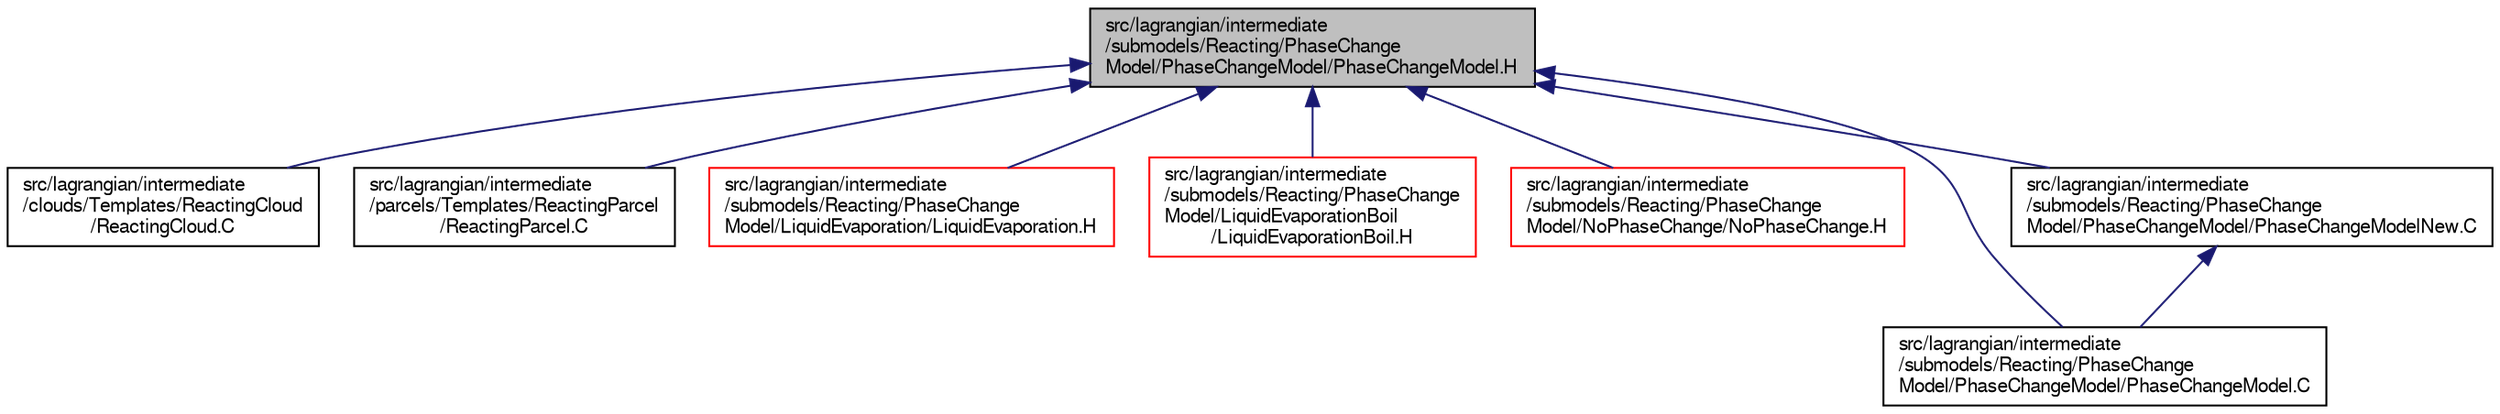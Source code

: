 digraph "src/lagrangian/intermediate/submodels/Reacting/PhaseChangeModel/PhaseChangeModel/PhaseChangeModel.H"
{
  bgcolor="transparent";
  edge [fontname="FreeSans",fontsize="10",labelfontname="FreeSans",labelfontsize="10"];
  node [fontname="FreeSans",fontsize="10",shape=record];
  Node87 [label="src/lagrangian/intermediate\l/submodels/Reacting/PhaseChange\lModel/PhaseChangeModel/PhaseChangeModel.H",height=0.2,width=0.4,color="black", fillcolor="grey75", style="filled", fontcolor="black"];
  Node87 -> Node88 [dir="back",color="midnightblue",fontsize="10",style="solid",fontname="FreeSans"];
  Node88 [label="src/lagrangian/intermediate\l/clouds/Templates/ReactingCloud\l/ReactingCloud.C",height=0.2,width=0.4,color="black",URL="$a05216.html"];
  Node87 -> Node89 [dir="back",color="midnightblue",fontsize="10",style="solid",fontname="FreeSans"];
  Node89 [label="src/lagrangian/intermediate\l/parcels/Templates/ReactingParcel\l/ReactingParcel.C",height=0.2,width=0.4,color="black",URL="$a05480.html"];
  Node87 -> Node90 [dir="back",color="midnightblue",fontsize="10",style="solid",fontname="FreeSans"];
  Node90 [label="src/lagrangian/intermediate\l/submodels/Reacting/PhaseChange\lModel/LiquidEvaporation/LiquidEvaporation.H",height=0.2,width=0.4,color="red",URL="$a06218.html"];
  Node87 -> Node96 [dir="back",color="midnightblue",fontsize="10",style="solid",fontname="FreeSans"];
  Node96 [label="src/lagrangian/intermediate\l/submodels/Reacting/PhaseChange\lModel/LiquidEvaporationBoil\l/LiquidEvaporationBoil.H",height=0.2,width=0.4,color="red",URL="$a06224.html"];
  Node87 -> Node98 [dir="back",color="midnightblue",fontsize="10",style="solid",fontname="FreeSans"];
  Node98 [label="src/lagrangian/intermediate\l/submodels/Reacting/PhaseChange\lModel/NoPhaseChange/NoPhaseChange.H",height=0.2,width=0.4,color="red",URL="$a06230.html"];
  Node87 -> Node100 [dir="back",color="midnightblue",fontsize="10",style="solid",fontname="FreeSans"];
  Node100 [label="src/lagrangian/intermediate\l/submodels/Reacting/PhaseChange\lModel/PhaseChangeModel/PhaseChangeModel.C",height=0.2,width=0.4,color="black",URL="$a06233.html"];
  Node87 -> Node101 [dir="back",color="midnightblue",fontsize="10",style="solid",fontname="FreeSans"];
  Node101 [label="src/lagrangian/intermediate\l/submodels/Reacting/PhaseChange\lModel/PhaseChangeModel/PhaseChangeModelNew.C",height=0.2,width=0.4,color="black",URL="$a06239.html"];
  Node101 -> Node100 [dir="back",color="midnightblue",fontsize="10",style="solid",fontname="FreeSans"];
}

